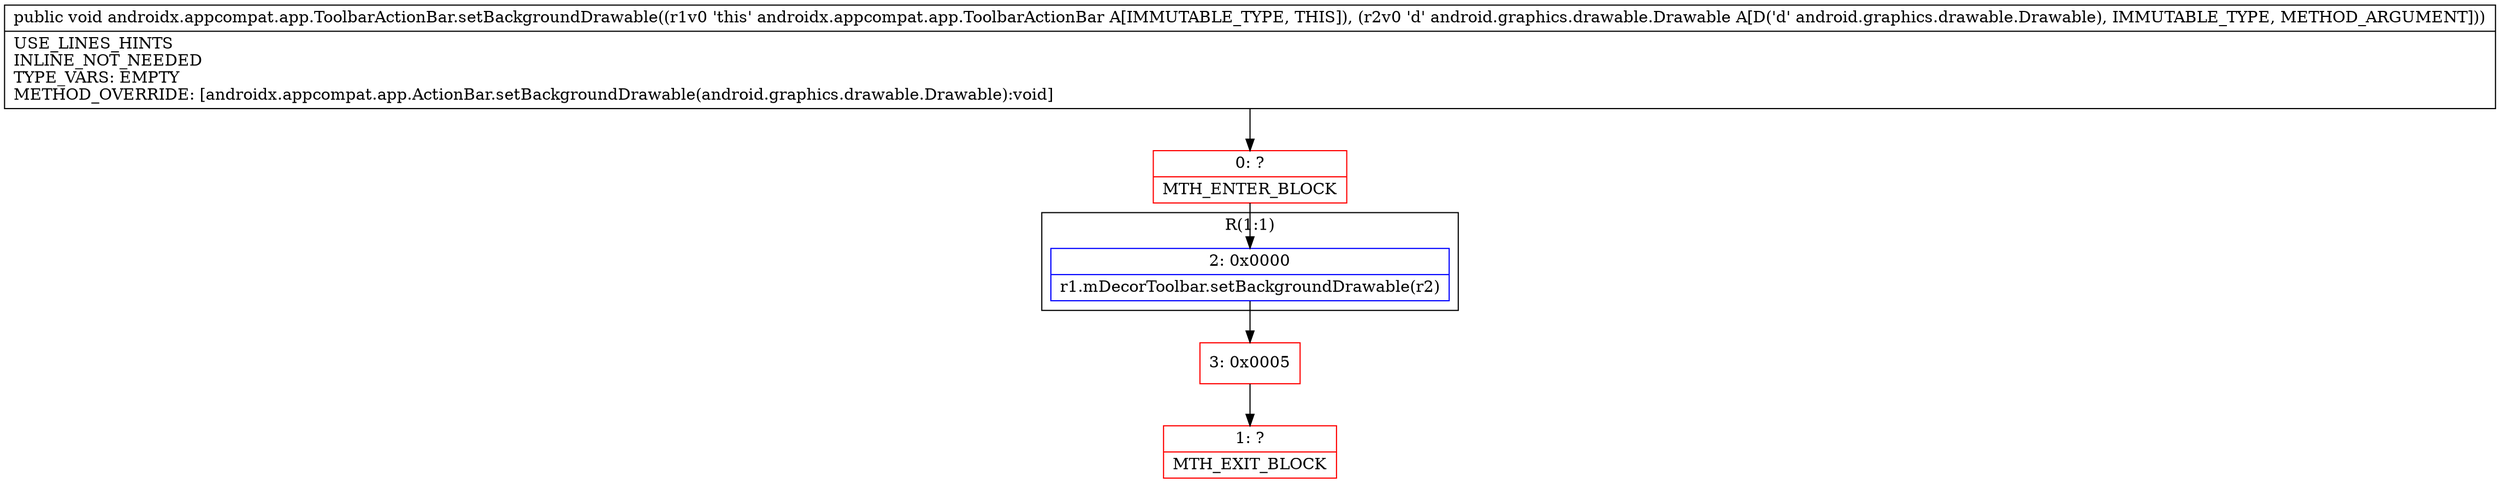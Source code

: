 digraph "CFG forandroidx.appcompat.app.ToolbarActionBar.setBackgroundDrawable(Landroid\/graphics\/drawable\/Drawable;)V" {
subgraph cluster_Region_687906575 {
label = "R(1:1)";
node [shape=record,color=blue];
Node_2 [shape=record,label="{2\:\ 0x0000|r1.mDecorToolbar.setBackgroundDrawable(r2)\l}"];
}
Node_0 [shape=record,color=red,label="{0\:\ ?|MTH_ENTER_BLOCK\l}"];
Node_3 [shape=record,color=red,label="{3\:\ 0x0005}"];
Node_1 [shape=record,color=red,label="{1\:\ ?|MTH_EXIT_BLOCK\l}"];
MethodNode[shape=record,label="{public void androidx.appcompat.app.ToolbarActionBar.setBackgroundDrawable((r1v0 'this' androidx.appcompat.app.ToolbarActionBar A[IMMUTABLE_TYPE, THIS]), (r2v0 'd' android.graphics.drawable.Drawable A[D('d' android.graphics.drawable.Drawable), IMMUTABLE_TYPE, METHOD_ARGUMENT]))  | USE_LINES_HINTS\lINLINE_NOT_NEEDED\lTYPE_VARS: EMPTY\lMETHOD_OVERRIDE: [androidx.appcompat.app.ActionBar.setBackgroundDrawable(android.graphics.drawable.Drawable):void]\l}"];
MethodNode -> Node_0;Node_2 -> Node_3;
Node_0 -> Node_2;
Node_3 -> Node_1;
}

